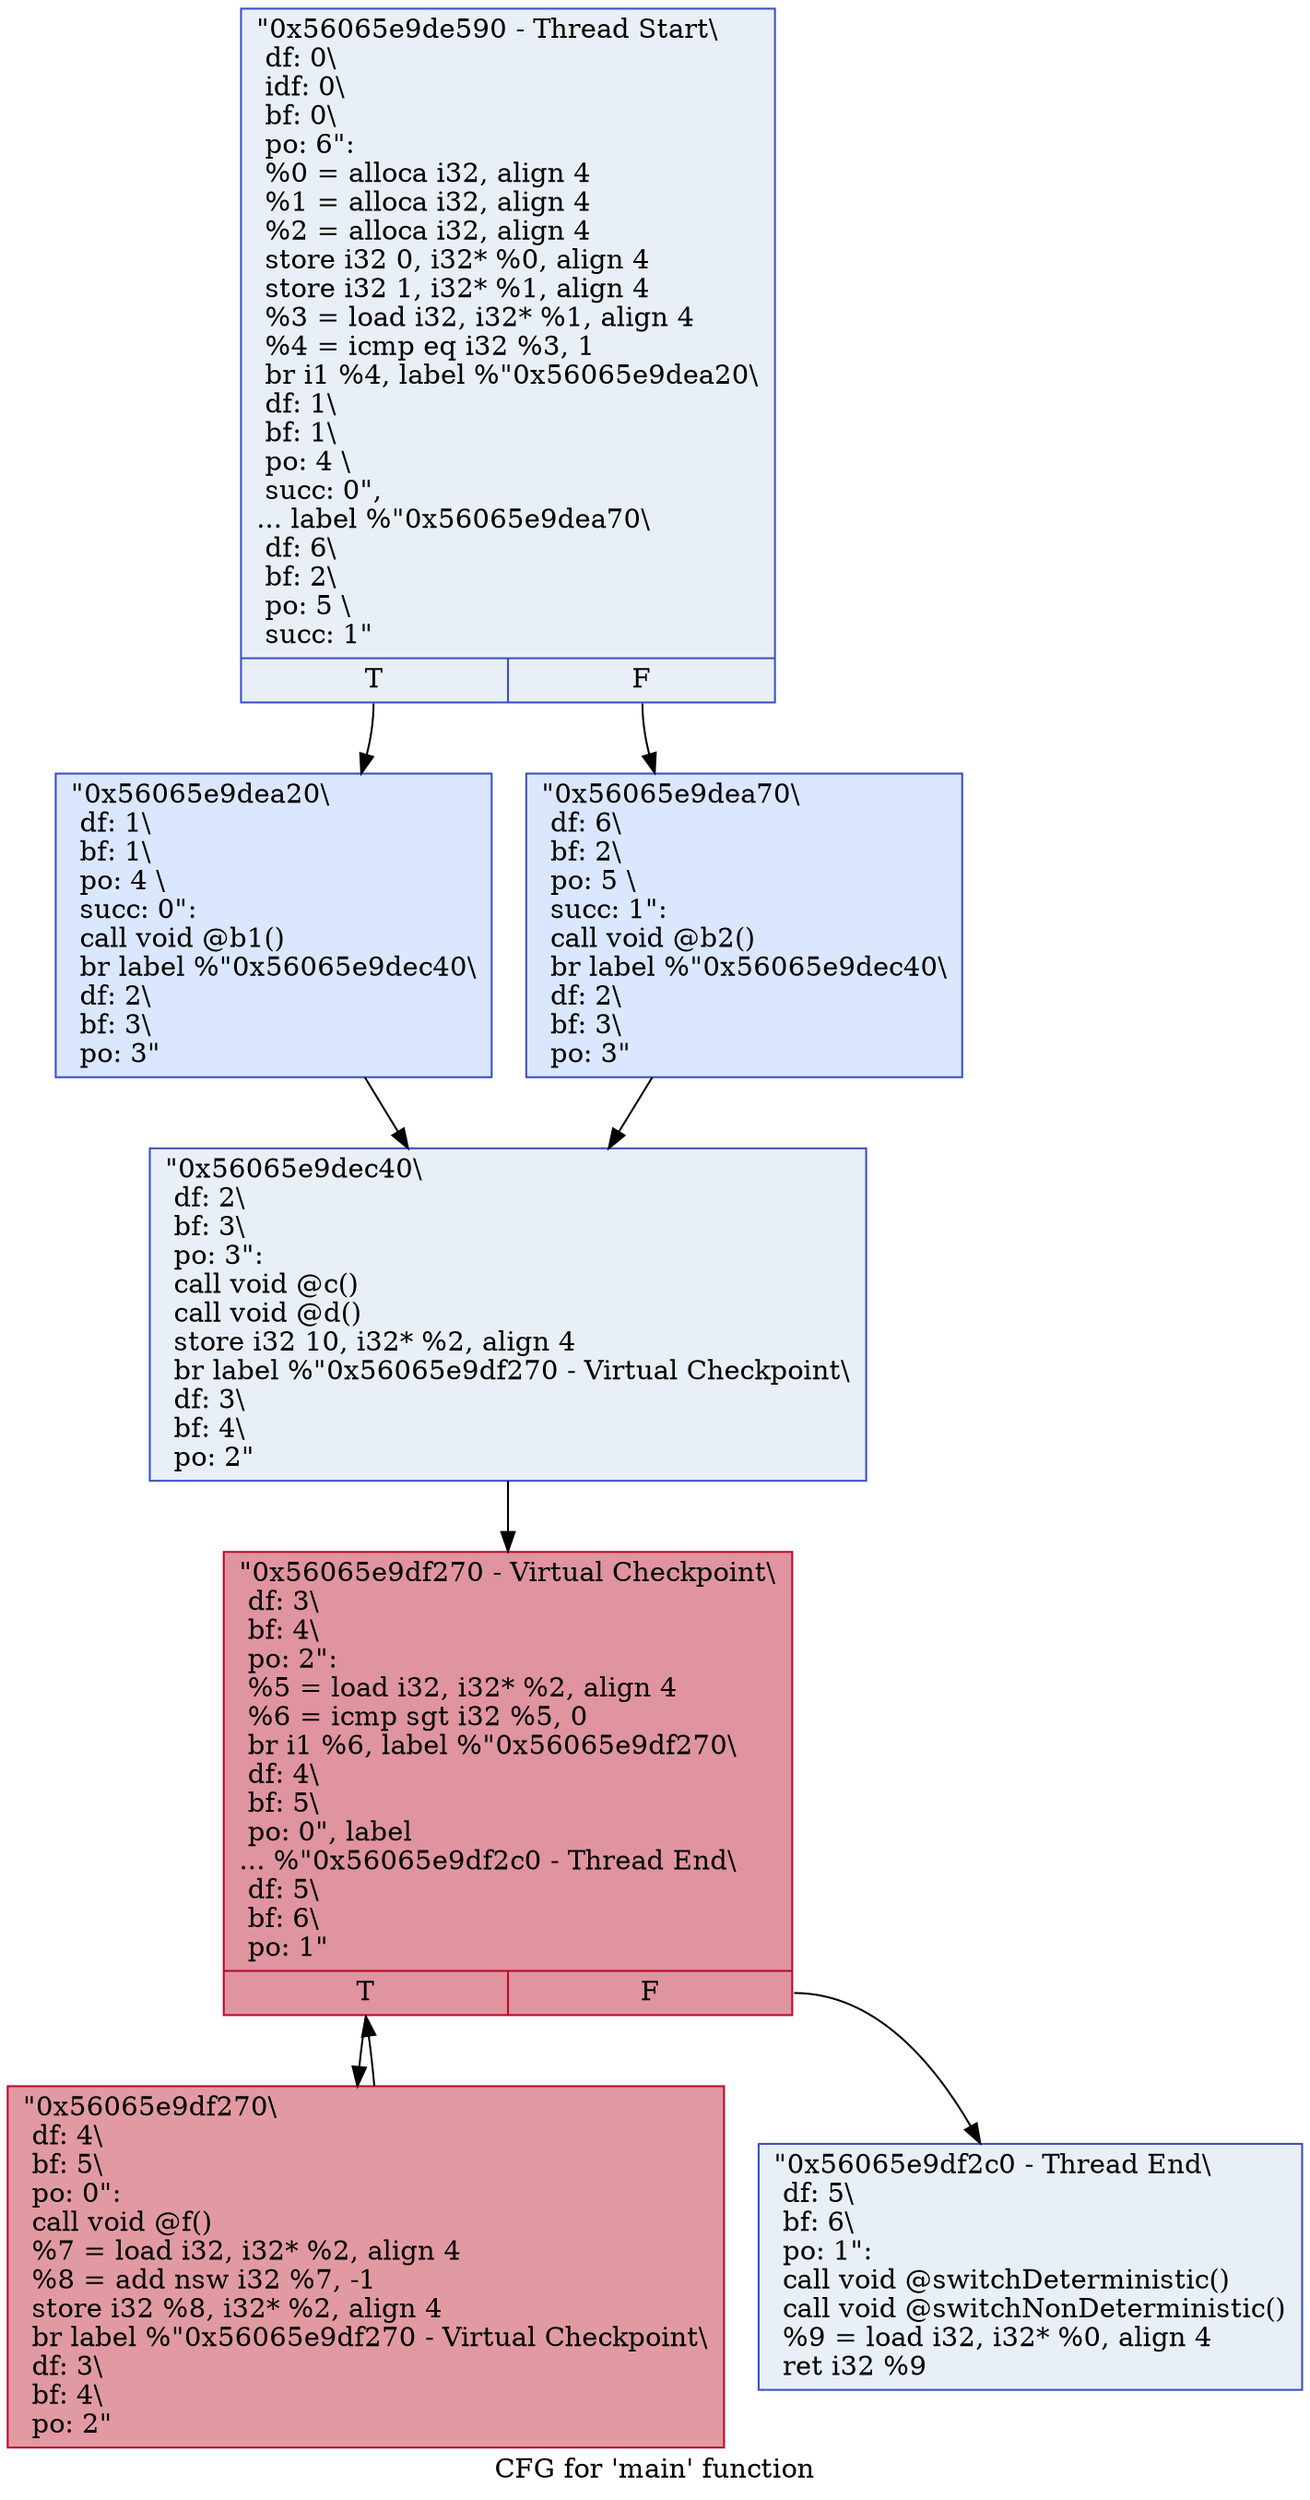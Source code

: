 digraph "CFG for 'main' function" {
	label="CFG for 'main' function";

	Node0x56065e9de590 [shape=record,color="#3d50c3ff", style=filled, fillcolor="#cedaeb70",label="{\"0x56065e9de590 - Thread Start\\\l df: 0\\\l idf: 0\\\l bf: 0\\\l po: 6\":\l  %0 = alloca i32, align 4\l  %1 = alloca i32, align 4\l  %2 = alloca i32, align 4\l  store i32 0, i32* %0, align 4\l  store i32 1, i32* %1, align 4\l  %3 = load i32, i32* %1, align 4\l  %4 = icmp eq i32 %3, 1\l  br i1 %4, label %\"0x56065e9dea20\\\l df: 1\\\l bf: 1\\\l po: 4 \\\l succ: 0\",\l... label %\"0x56065e9dea70\\\l df: 6\\\l bf: 2\\\l po: 5 \\\l succ: 1\"\l|{<s0>T|<s1>F}}"];
	Node0x56065e9de590:s0 -> Node0x56065e9dea20;
	Node0x56065e9de590:s1 -> Node0x56065e9dea70;
	Node0x56065e9dea20 [shape=record,color="#3d50c3ff", style=filled, fillcolor="#abc8fd70",label="{\"0x56065e9dea20\\\l df: 1\\\l bf: 1\\\l po: 4 \\\l succ: 0\": \l  call void @b1()\l  br label %\"0x56065e9dec40\\\l df: 2\\\l bf: 3\\\l po: 3\"\l}"];
	Node0x56065e9dea20 -> Node0x56065e9dec40;
	Node0x56065e9dea70 [shape=record,color="#3d50c3ff", style=filled, fillcolor="#abc8fd70",label="{\"0x56065e9dea70\\\l df: 6\\\l bf: 2\\\l po: 5 \\\l succ: 1\": \l  call void @b2()\l  br label %\"0x56065e9dec40\\\l df: 2\\\l bf: 3\\\l po: 3\"\l}"];
	Node0x56065e9dea70 -> Node0x56065e9dec40;
	Node0x56065e9dec40 [shape=record,color="#3d50c3ff", style=filled, fillcolor="#cedaeb70",label="{\"0x56065e9dec40\\\l df: 2\\\l bf: 3\\\l po: 3\":      \l  call void @c()\l  call void @d()\l  store i32 10, i32* %2, align 4\l  br label %\"0x56065e9df270 - Virtual Checkpoint\\\l df: 3\\\l bf: 4\\\l po: 2\"\l}"];
	Node0x56065e9dec40 -> Node0x56065e9df0b0;
	Node0x56065e9df0b0 [shape=record,color="#b70d28ff", style=filled, fillcolor="#b70d2870",label="{\"0x56065e9df270 - Virtual Checkpoint\\\l df: 3\\\l bf: 4\\\l po: 2\": \l  %5 = load i32, i32* %2, align 4\l  %6 = icmp sgt i32 %5, 0\l  br i1 %6, label %\"0x56065e9df270\\\l df: 4\\\l bf: 5\\\l po: 0\", label\l... %\"0x56065e9df2c0 - Thread End\\\l df: 5\\\l bf: 6\\\l po: 1\"\l|{<s0>T|<s1>F}}"];
	Node0x56065e9df0b0:s0 -> Node0x56065e9df270;
	Node0x56065e9df0b0:s1 -> Node0x56065e9df2c0;
	Node0x56065e9df270 [shape=record,color="#b70d28ff", style=filled, fillcolor="#bb1b2c70",label="{\"0x56065e9df270\\\l df: 4\\\l bf: 5\\\l po: 0\":      \l  call void @f()\l  %7 = load i32, i32* %2, align 4\l  %8 = add nsw i32 %7, -1\l  store i32 %8, i32* %2, align 4\l  br label %\"0x56065e9df270 - Virtual Checkpoint\\\l df: 3\\\l bf: 4\\\l po: 2\"\l}"];
	Node0x56065e9df270 -> Node0x56065e9df0b0;
	Node0x56065e9df2c0 [shape=record,color="#3d50c3ff", style=filled, fillcolor="#cedaeb70",label="{\"0x56065e9df2c0 - Thread End\\\l df: 5\\\l bf: 6\\\l po: 1\": \l  call void @switchDeterministic()\l  call void @switchNonDeterministic()\l  %9 = load i32, i32* %0, align 4\l  ret i32 %9\l}"];
}
